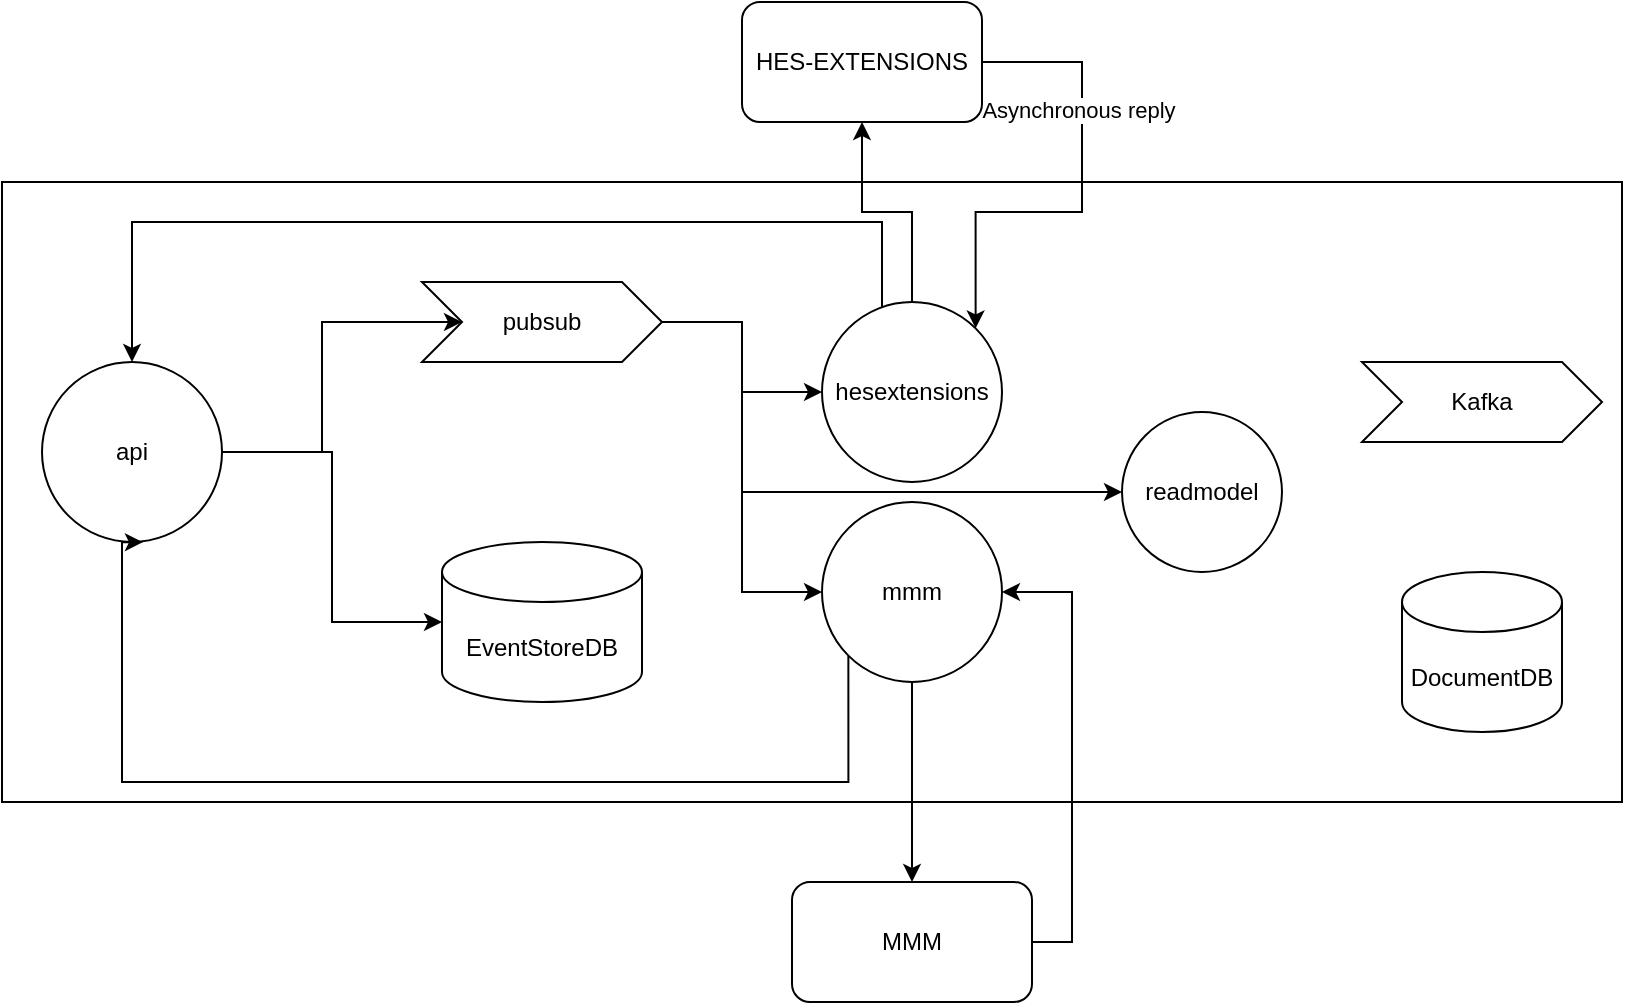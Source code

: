 <mxfile version="20.8.13" type="github">
  <diagram name="Page-1" id="qwo-C3EHSbARFuV5CuQo">
    <mxGraphModel dx="1050" dy="637" grid="1" gridSize="10" guides="1" tooltips="1" connect="1" arrows="1" fold="1" page="1" pageScale="1" pageWidth="827" pageHeight="1169" math="0" shadow="0">
      <root>
        <mxCell id="0" />
        <mxCell id="1" parent="0" />
        <mxCell id="nGTOD8HpR3BOAdz-X5RT-9" value="" style="rounded=0;whiteSpace=wrap;html=1;" vertex="1" parent="1">
          <mxGeometry x="10" y="120" width="810" height="310" as="geometry" />
        </mxCell>
        <mxCell id="nGTOD8HpR3BOAdz-X5RT-5" style="edgeStyle=orthogonalEdgeStyle;rounded=0;orthogonalLoop=1;jettySize=auto;html=1;exitX=1;exitY=0.5;exitDx=0;exitDy=0;" edge="1" parent="1" source="nGTOD8HpR3BOAdz-X5RT-1" target="nGTOD8HpR3BOAdz-X5RT-3">
          <mxGeometry relative="1" as="geometry" />
        </mxCell>
        <mxCell id="nGTOD8HpR3BOAdz-X5RT-7" style="edgeStyle=orthogonalEdgeStyle;rounded=0;orthogonalLoop=1;jettySize=auto;html=1;exitX=1;exitY=0.5;exitDx=0;exitDy=0;entryX=0;entryY=0.5;entryDx=0;entryDy=0;entryPerimeter=0;" edge="1" parent="1" source="nGTOD8HpR3BOAdz-X5RT-1" target="nGTOD8HpR3BOAdz-X5RT-2">
          <mxGeometry relative="1" as="geometry" />
        </mxCell>
        <mxCell id="nGTOD8HpR3BOAdz-X5RT-1" value="api" style="ellipse;whiteSpace=wrap;html=1;aspect=fixed;" vertex="1" parent="1">
          <mxGeometry x="30" y="210" width="90" height="90" as="geometry" />
        </mxCell>
        <mxCell id="nGTOD8HpR3BOAdz-X5RT-2" value="EventStoreDB" style="shape=cylinder3;whiteSpace=wrap;html=1;boundedLbl=1;backgroundOutline=1;size=15;" vertex="1" parent="1">
          <mxGeometry x="230" y="300" width="100" height="80" as="geometry" />
        </mxCell>
        <mxCell id="nGTOD8HpR3BOAdz-X5RT-15" style="edgeStyle=orthogonalEdgeStyle;rounded=0;orthogonalLoop=1;jettySize=auto;html=1;entryX=0;entryY=0.5;entryDx=0;entryDy=0;" edge="1" parent="1" source="nGTOD8HpR3BOAdz-X5RT-3" target="nGTOD8HpR3BOAdz-X5RT-10">
          <mxGeometry relative="1" as="geometry" />
        </mxCell>
        <mxCell id="nGTOD8HpR3BOAdz-X5RT-19" style="edgeStyle=orthogonalEdgeStyle;rounded=0;orthogonalLoop=1;jettySize=auto;html=1;entryX=0;entryY=0.5;entryDx=0;entryDy=0;" edge="1" parent="1" source="nGTOD8HpR3BOAdz-X5RT-3" target="nGTOD8HpR3BOAdz-X5RT-18">
          <mxGeometry relative="1" as="geometry" />
        </mxCell>
        <mxCell id="nGTOD8HpR3BOAdz-X5RT-25" style="edgeStyle=orthogonalEdgeStyle;rounded=0;orthogonalLoop=1;jettySize=auto;html=1;entryX=0;entryY=0.5;entryDx=0;entryDy=0;" edge="1" parent="1" source="nGTOD8HpR3BOAdz-X5RT-3" target="nGTOD8HpR3BOAdz-X5RT-24">
          <mxGeometry relative="1" as="geometry">
            <Array as="points">
              <mxPoint x="380" y="190" />
              <mxPoint x="380" y="275" />
            </Array>
          </mxGeometry>
        </mxCell>
        <mxCell id="nGTOD8HpR3BOAdz-X5RT-3" value="pubsub" style="shape=step;perimeter=stepPerimeter;whiteSpace=wrap;html=1;fixedSize=1;" vertex="1" parent="1">
          <mxGeometry x="220" y="170" width="120" height="40" as="geometry" />
        </mxCell>
        <mxCell id="nGTOD8HpR3BOAdz-X5RT-13" style="edgeStyle=orthogonalEdgeStyle;rounded=0;orthogonalLoop=1;jettySize=auto;html=1;entryX=0.5;entryY=1;entryDx=0;entryDy=0;" edge="1" parent="1" source="nGTOD8HpR3BOAdz-X5RT-10" target="nGTOD8HpR3BOAdz-X5RT-11">
          <mxGeometry relative="1" as="geometry" />
        </mxCell>
        <mxCell id="nGTOD8HpR3BOAdz-X5RT-14" style="edgeStyle=orthogonalEdgeStyle;rounded=0;orthogonalLoop=1;jettySize=auto;html=1;entryX=0.5;entryY=0;entryDx=0;entryDy=0;" edge="1" parent="1" source="nGTOD8HpR3BOAdz-X5RT-10" target="nGTOD8HpR3BOAdz-X5RT-1">
          <mxGeometry relative="1" as="geometry">
            <Array as="points">
              <mxPoint x="450" y="140" />
              <mxPoint x="75" y="140" />
            </Array>
          </mxGeometry>
        </mxCell>
        <mxCell id="nGTOD8HpR3BOAdz-X5RT-10" value="hesextensions" style="ellipse;whiteSpace=wrap;html=1;aspect=fixed;" vertex="1" parent="1">
          <mxGeometry x="420" y="180" width="90" height="90" as="geometry" />
        </mxCell>
        <mxCell id="nGTOD8HpR3BOAdz-X5RT-16" style="edgeStyle=orthogonalEdgeStyle;rounded=0;orthogonalLoop=1;jettySize=auto;html=1;entryX=1;entryY=0;entryDx=0;entryDy=0;" edge="1" parent="1" source="nGTOD8HpR3BOAdz-X5RT-11" target="nGTOD8HpR3BOAdz-X5RT-10">
          <mxGeometry relative="1" as="geometry">
            <mxPoint x="550" y="70" as="targetPoint" />
            <Array as="points">
              <mxPoint x="550" y="60" />
              <mxPoint x="550" y="135" />
              <mxPoint x="497" y="135" />
            </Array>
          </mxGeometry>
        </mxCell>
        <mxCell id="nGTOD8HpR3BOAdz-X5RT-17" value="Asynchronous reply" style="edgeLabel;html=1;align=center;verticalAlign=middle;resizable=0;points=[];" vertex="1" connectable="0" parent="nGTOD8HpR3BOAdz-X5RT-16">
          <mxGeometry x="-0.379" y="-2" relative="1" as="geometry">
            <mxPoint as="offset" />
          </mxGeometry>
        </mxCell>
        <mxCell id="nGTOD8HpR3BOAdz-X5RT-11" value="HES-EXTENSIONS" style="rounded=1;whiteSpace=wrap;html=1;" vertex="1" parent="1">
          <mxGeometry x="380" y="30" width="120" height="60" as="geometry" />
        </mxCell>
        <mxCell id="nGTOD8HpR3BOAdz-X5RT-21" style="edgeStyle=orthogonalEdgeStyle;rounded=0;orthogonalLoop=1;jettySize=auto;html=1;entryX=0.5;entryY=0;entryDx=0;entryDy=0;" edge="1" parent="1" source="nGTOD8HpR3BOAdz-X5RT-18" target="nGTOD8HpR3BOAdz-X5RT-20">
          <mxGeometry relative="1" as="geometry" />
        </mxCell>
        <mxCell id="nGTOD8HpR3BOAdz-X5RT-23" style="edgeStyle=orthogonalEdgeStyle;rounded=0;orthogonalLoop=1;jettySize=auto;html=1;entryX=0.087;entryY=0.581;entryDx=0;entryDy=0;entryPerimeter=0;exitX=0;exitY=1;exitDx=0;exitDy=0;" edge="1" parent="1" source="nGTOD8HpR3BOAdz-X5RT-18" target="nGTOD8HpR3BOAdz-X5RT-9">
          <mxGeometry relative="1" as="geometry">
            <Array as="points">
              <mxPoint x="433" y="420" />
              <mxPoint x="70" y="420" />
            </Array>
          </mxGeometry>
        </mxCell>
        <mxCell id="nGTOD8HpR3BOAdz-X5RT-18" value="mmm" style="ellipse;whiteSpace=wrap;html=1;aspect=fixed;" vertex="1" parent="1">
          <mxGeometry x="420" y="280" width="90" height="90" as="geometry" />
        </mxCell>
        <mxCell id="nGTOD8HpR3BOAdz-X5RT-22" style="edgeStyle=orthogonalEdgeStyle;rounded=0;orthogonalLoop=1;jettySize=auto;html=1;entryX=1;entryY=0.5;entryDx=0;entryDy=0;exitX=1;exitY=0.5;exitDx=0;exitDy=0;" edge="1" parent="1" source="nGTOD8HpR3BOAdz-X5RT-20" target="nGTOD8HpR3BOAdz-X5RT-18">
          <mxGeometry relative="1" as="geometry" />
        </mxCell>
        <mxCell id="nGTOD8HpR3BOAdz-X5RT-20" value="MMM" style="rounded=1;whiteSpace=wrap;html=1;" vertex="1" parent="1">
          <mxGeometry x="405" y="470" width="120" height="60" as="geometry" />
        </mxCell>
        <mxCell id="nGTOD8HpR3BOAdz-X5RT-24" value="readmodel" style="ellipse;whiteSpace=wrap;html=1;aspect=fixed;" vertex="1" parent="1">
          <mxGeometry x="570" y="235" width="80" height="80" as="geometry" />
        </mxCell>
        <mxCell id="nGTOD8HpR3BOAdz-X5RT-26" value="DocumentDB" style="shape=cylinder3;whiteSpace=wrap;html=1;boundedLbl=1;backgroundOutline=1;size=15;" vertex="1" parent="1">
          <mxGeometry x="710" y="315" width="80" height="80" as="geometry" />
        </mxCell>
        <mxCell id="nGTOD8HpR3BOAdz-X5RT-27" value="Kafka" style="shape=step;perimeter=stepPerimeter;whiteSpace=wrap;html=1;fixedSize=1;" vertex="1" parent="1">
          <mxGeometry x="690" y="210" width="120" height="40" as="geometry" />
        </mxCell>
      </root>
    </mxGraphModel>
  </diagram>
</mxfile>
